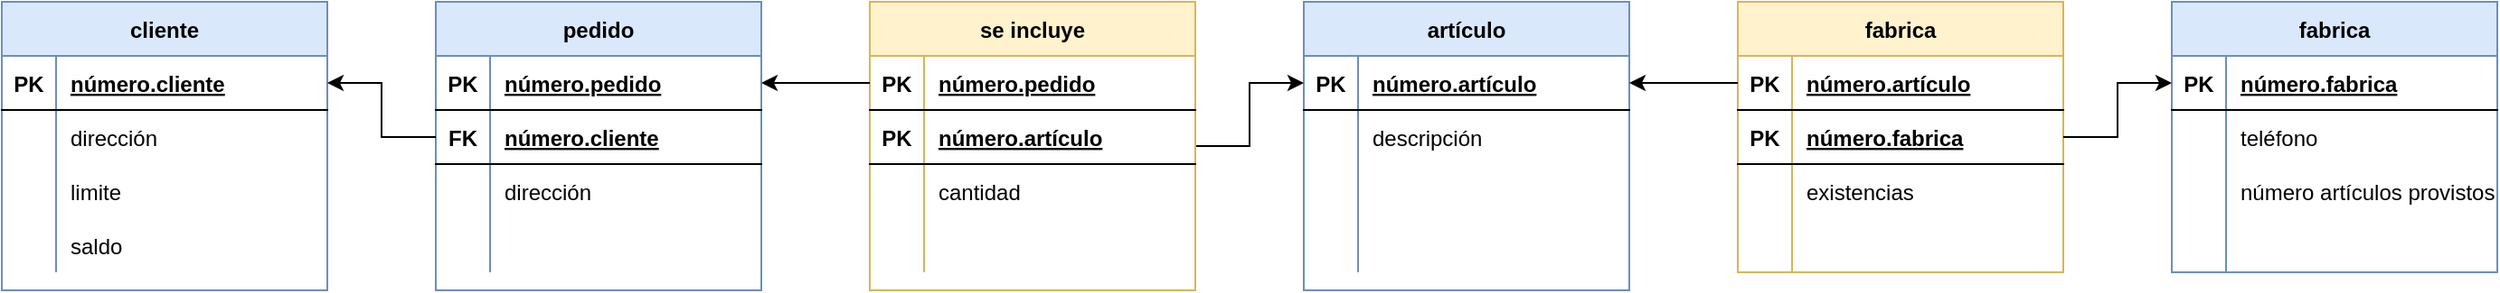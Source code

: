 <mxfile version="20.5.3" type="github" pages="2">
  <diagram id="AbEdSXo0r2uVu4vYYsTi" name="Solución 1">
    <mxGraphModel dx="1422" dy="771" grid="1" gridSize="10" guides="1" tooltips="1" connect="1" arrows="1" fold="1" page="1" pageScale="1" pageWidth="827" pageHeight="1169" math="0" shadow="0">
      <root>
        <mxCell id="0" />
        <mxCell id="1" parent="0" />
        <mxCell id="9oJBUGAbSXFGfRhSPJxO-1" value="cliente" style="shape=table;startSize=30;container=1;collapsible=1;childLayout=tableLayout;fixedRows=1;rowLines=0;fontStyle=1;align=center;resizeLast=1;fillColor=#dae8fc;strokeColor=#6c8ebf;" parent="1" vertex="1">
          <mxGeometry x="130" y="240" width="180" height="160" as="geometry" />
        </mxCell>
        <mxCell id="9oJBUGAbSXFGfRhSPJxO-2" value="" style="shape=tableRow;horizontal=0;startSize=0;swimlaneHead=0;swimlaneBody=0;fillColor=none;collapsible=0;dropTarget=0;points=[[0,0.5],[1,0.5]];portConstraint=eastwest;top=0;left=0;right=0;bottom=1;" parent="9oJBUGAbSXFGfRhSPJxO-1" vertex="1">
          <mxGeometry y="30" width="180" height="30" as="geometry" />
        </mxCell>
        <mxCell id="9oJBUGAbSXFGfRhSPJxO-3" value="PK" style="shape=partialRectangle;connectable=0;fillColor=none;top=0;left=0;bottom=0;right=0;fontStyle=1;overflow=hidden;" parent="9oJBUGAbSXFGfRhSPJxO-2" vertex="1">
          <mxGeometry width="30" height="30" as="geometry">
            <mxRectangle width="30" height="30" as="alternateBounds" />
          </mxGeometry>
        </mxCell>
        <mxCell id="9oJBUGAbSXFGfRhSPJxO-4" value="número.cliente" style="shape=partialRectangle;connectable=0;fillColor=none;top=0;left=0;bottom=0;right=0;align=left;spacingLeft=6;fontStyle=5;overflow=hidden;" parent="9oJBUGAbSXFGfRhSPJxO-2" vertex="1">
          <mxGeometry x="30" width="150" height="30" as="geometry">
            <mxRectangle width="150" height="30" as="alternateBounds" />
          </mxGeometry>
        </mxCell>
        <mxCell id="9oJBUGAbSXFGfRhSPJxO-5" value="" style="shape=tableRow;horizontal=0;startSize=0;swimlaneHead=0;swimlaneBody=0;fillColor=none;collapsible=0;dropTarget=0;points=[[0,0.5],[1,0.5]];portConstraint=eastwest;top=0;left=0;right=0;bottom=0;" parent="9oJBUGAbSXFGfRhSPJxO-1" vertex="1">
          <mxGeometry y="60" width="180" height="30" as="geometry" />
        </mxCell>
        <mxCell id="9oJBUGAbSXFGfRhSPJxO-6" value="" style="shape=partialRectangle;connectable=0;fillColor=none;top=0;left=0;bottom=0;right=0;editable=1;overflow=hidden;" parent="9oJBUGAbSXFGfRhSPJxO-5" vertex="1">
          <mxGeometry width="30" height="30" as="geometry">
            <mxRectangle width="30" height="30" as="alternateBounds" />
          </mxGeometry>
        </mxCell>
        <mxCell id="9oJBUGAbSXFGfRhSPJxO-7" value="dirección" style="shape=partialRectangle;connectable=0;fillColor=none;top=0;left=0;bottom=0;right=0;align=left;spacingLeft=6;overflow=hidden;" parent="9oJBUGAbSXFGfRhSPJxO-5" vertex="1">
          <mxGeometry x="30" width="150" height="30" as="geometry">
            <mxRectangle width="150" height="30" as="alternateBounds" />
          </mxGeometry>
        </mxCell>
        <mxCell id="9oJBUGAbSXFGfRhSPJxO-8" value="" style="shape=tableRow;horizontal=0;startSize=0;swimlaneHead=0;swimlaneBody=0;fillColor=none;collapsible=0;dropTarget=0;points=[[0,0.5],[1,0.5]];portConstraint=eastwest;top=0;left=0;right=0;bottom=0;" parent="9oJBUGAbSXFGfRhSPJxO-1" vertex="1">
          <mxGeometry y="90" width="180" height="30" as="geometry" />
        </mxCell>
        <mxCell id="9oJBUGAbSXFGfRhSPJxO-9" value="" style="shape=partialRectangle;connectable=0;fillColor=none;top=0;left=0;bottom=0;right=0;editable=1;overflow=hidden;" parent="9oJBUGAbSXFGfRhSPJxO-8" vertex="1">
          <mxGeometry width="30" height="30" as="geometry">
            <mxRectangle width="30" height="30" as="alternateBounds" />
          </mxGeometry>
        </mxCell>
        <mxCell id="9oJBUGAbSXFGfRhSPJxO-10" value="limite" style="shape=partialRectangle;connectable=0;fillColor=none;top=0;left=0;bottom=0;right=0;align=left;spacingLeft=6;overflow=hidden;" parent="9oJBUGAbSXFGfRhSPJxO-8" vertex="1">
          <mxGeometry x="30" width="150" height="30" as="geometry">
            <mxRectangle width="150" height="30" as="alternateBounds" />
          </mxGeometry>
        </mxCell>
        <mxCell id="9oJBUGAbSXFGfRhSPJxO-11" value="" style="shape=tableRow;horizontal=0;startSize=0;swimlaneHead=0;swimlaneBody=0;fillColor=none;collapsible=0;dropTarget=0;points=[[0,0.5],[1,0.5]];portConstraint=eastwest;top=0;left=0;right=0;bottom=0;" parent="9oJBUGAbSXFGfRhSPJxO-1" vertex="1">
          <mxGeometry y="120" width="180" height="30" as="geometry" />
        </mxCell>
        <mxCell id="9oJBUGAbSXFGfRhSPJxO-12" value="" style="shape=partialRectangle;connectable=0;fillColor=none;top=0;left=0;bottom=0;right=0;editable=1;overflow=hidden;" parent="9oJBUGAbSXFGfRhSPJxO-11" vertex="1">
          <mxGeometry width="30" height="30" as="geometry">
            <mxRectangle width="30" height="30" as="alternateBounds" />
          </mxGeometry>
        </mxCell>
        <mxCell id="9oJBUGAbSXFGfRhSPJxO-13" value="saldo" style="shape=partialRectangle;connectable=0;fillColor=none;top=0;left=0;bottom=0;right=0;align=left;spacingLeft=6;overflow=hidden;" parent="9oJBUGAbSXFGfRhSPJxO-11" vertex="1">
          <mxGeometry x="30" width="150" height="30" as="geometry">
            <mxRectangle width="150" height="30" as="alternateBounds" />
          </mxGeometry>
        </mxCell>
        <mxCell id="9oJBUGAbSXFGfRhSPJxO-14" value="pedido" style="shape=table;startSize=30;container=1;collapsible=1;childLayout=tableLayout;fixedRows=1;rowLines=0;fontStyle=1;align=center;resizeLast=1;fillColor=#dae8fc;strokeColor=#6c8ebf;" parent="1" vertex="1">
          <mxGeometry x="370" y="240" width="180" height="160" as="geometry" />
        </mxCell>
        <mxCell id="9oJBUGAbSXFGfRhSPJxO-15" value="" style="shape=tableRow;horizontal=0;startSize=0;swimlaneHead=0;swimlaneBody=0;fillColor=none;collapsible=0;dropTarget=0;points=[[0,0.5],[1,0.5]];portConstraint=eastwest;top=0;left=0;right=0;bottom=1;" parent="9oJBUGAbSXFGfRhSPJxO-14" vertex="1">
          <mxGeometry y="30" width="180" height="30" as="geometry" />
        </mxCell>
        <mxCell id="9oJBUGAbSXFGfRhSPJxO-16" value="PK" style="shape=partialRectangle;connectable=0;fillColor=none;top=0;left=0;bottom=0;right=0;fontStyle=1;overflow=hidden;" parent="9oJBUGAbSXFGfRhSPJxO-15" vertex="1">
          <mxGeometry width="30" height="30" as="geometry">
            <mxRectangle width="30" height="30" as="alternateBounds" />
          </mxGeometry>
        </mxCell>
        <mxCell id="9oJBUGAbSXFGfRhSPJxO-17" value="número.pedido" style="shape=partialRectangle;connectable=0;fillColor=none;top=0;left=0;bottom=0;right=0;align=left;spacingLeft=6;fontStyle=5;overflow=hidden;" parent="9oJBUGAbSXFGfRhSPJxO-15" vertex="1">
          <mxGeometry x="30" width="150" height="30" as="geometry">
            <mxRectangle width="150" height="30" as="alternateBounds" />
          </mxGeometry>
        </mxCell>
        <mxCell id="9oJBUGAbSXFGfRhSPJxO-40" value="" style="shape=tableRow;horizontal=0;startSize=0;swimlaneHead=0;swimlaneBody=0;fillColor=none;collapsible=0;dropTarget=0;points=[[0,0.5],[1,0.5]];portConstraint=eastwest;top=0;left=0;right=0;bottom=1;" parent="9oJBUGAbSXFGfRhSPJxO-14" vertex="1">
          <mxGeometry y="60" width="180" height="30" as="geometry" />
        </mxCell>
        <mxCell id="9oJBUGAbSXFGfRhSPJxO-41" value="FK" style="shape=partialRectangle;connectable=0;fillColor=none;top=0;left=0;bottom=0;right=0;fontStyle=1;overflow=hidden;" parent="9oJBUGAbSXFGfRhSPJxO-40" vertex="1">
          <mxGeometry width="30" height="30" as="geometry">
            <mxRectangle width="30" height="30" as="alternateBounds" />
          </mxGeometry>
        </mxCell>
        <mxCell id="9oJBUGAbSXFGfRhSPJxO-42" value="número.cliente" style="shape=partialRectangle;connectable=0;fillColor=none;top=0;left=0;bottom=0;right=0;align=left;spacingLeft=6;fontStyle=5;overflow=hidden;" parent="9oJBUGAbSXFGfRhSPJxO-40" vertex="1">
          <mxGeometry x="30" width="150" height="30" as="geometry">
            <mxRectangle width="150" height="30" as="alternateBounds" />
          </mxGeometry>
        </mxCell>
        <mxCell id="9oJBUGAbSXFGfRhSPJxO-18" value="" style="shape=tableRow;horizontal=0;startSize=0;swimlaneHead=0;swimlaneBody=0;fillColor=none;collapsible=0;dropTarget=0;points=[[0,0.5],[1,0.5]];portConstraint=eastwest;top=0;left=0;right=0;bottom=0;" parent="9oJBUGAbSXFGfRhSPJxO-14" vertex="1">
          <mxGeometry y="90" width="180" height="30" as="geometry" />
        </mxCell>
        <mxCell id="9oJBUGAbSXFGfRhSPJxO-19" value="" style="shape=partialRectangle;connectable=0;fillColor=none;top=0;left=0;bottom=0;right=0;editable=1;overflow=hidden;" parent="9oJBUGAbSXFGfRhSPJxO-18" vertex="1">
          <mxGeometry width="30" height="30" as="geometry">
            <mxRectangle width="30" height="30" as="alternateBounds" />
          </mxGeometry>
        </mxCell>
        <mxCell id="9oJBUGAbSXFGfRhSPJxO-20" value="dirección" style="shape=partialRectangle;connectable=0;fillColor=none;top=0;left=0;bottom=0;right=0;align=left;spacingLeft=6;overflow=hidden;" parent="9oJBUGAbSXFGfRhSPJxO-18" vertex="1">
          <mxGeometry x="30" width="150" height="30" as="geometry">
            <mxRectangle width="150" height="30" as="alternateBounds" />
          </mxGeometry>
        </mxCell>
        <mxCell id="9oJBUGAbSXFGfRhSPJxO-21" value="" style="shape=tableRow;horizontal=0;startSize=0;swimlaneHead=0;swimlaneBody=0;fillColor=none;collapsible=0;dropTarget=0;points=[[0,0.5],[1,0.5]];portConstraint=eastwest;top=0;left=0;right=0;bottom=0;" parent="9oJBUGAbSXFGfRhSPJxO-14" vertex="1">
          <mxGeometry y="120" width="180" height="30" as="geometry" />
        </mxCell>
        <mxCell id="9oJBUGAbSXFGfRhSPJxO-22" value="" style="shape=partialRectangle;connectable=0;fillColor=none;top=0;left=0;bottom=0;right=0;editable=1;overflow=hidden;" parent="9oJBUGAbSXFGfRhSPJxO-21" vertex="1">
          <mxGeometry width="30" height="30" as="geometry">
            <mxRectangle width="30" height="30" as="alternateBounds" />
          </mxGeometry>
        </mxCell>
        <mxCell id="9oJBUGAbSXFGfRhSPJxO-23" value="" style="shape=partialRectangle;connectable=0;fillColor=none;top=0;left=0;bottom=0;right=0;align=left;spacingLeft=6;overflow=hidden;" parent="9oJBUGAbSXFGfRhSPJxO-21" vertex="1">
          <mxGeometry x="30" width="150" height="30" as="geometry">
            <mxRectangle width="150" height="30" as="alternateBounds" />
          </mxGeometry>
        </mxCell>
        <mxCell id="9oJBUGAbSXFGfRhSPJxO-27" value="artículo" style="shape=table;startSize=30;container=1;collapsible=1;childLayout=tableLayout;fixedRows=1;rowLines=0;fontStyle=1;align=center;resizeLast=1;fillColor=#dae8fc;strokeColor=#6c8ebf;" parent="1" vertex="1">
          <mxGeometry x="850" y="240" width="180" height="160" as="geometry" />
        </mxCell>
        <mxCell id="9oJBUGAbSXFGfRhSPJxO-28" value="" style="shape=tableRow;horizontal=0;startSize=0;swimlaneHead=0;swimlaneBody=0;fillColor=none;collapsible=0;dropTarget=0;points=[[0,0.5],[1,0.5]];portConstraint=eastwest;top=0;left=0;right=0;bottom=1;" parent="9oJBUGAbSXFGfRhSPJxO-27" vertex="1">
          <mxGeometry y="30" width="180" height="30" as="geometry" />
        </mxCell>
        <mxCell id="9oJBUGAbSXFGfRhSPJxO-29" value="PK" style="shape=partialRectangle;connectable=0;fillColor=none;top=0;left=0;bottom=0;right=0;fontStyle=1;overflow=hidden;" parent="9oJBUGAbSXFGfRhSPJxO-28" vertex="1">
          <mxGeometry width="30" height="30" as="geometry">
            <mxRectangle width="30" height="30" as="alternateBounds" />
          </mxGeometry>
        </mxCell>
        <mxCell id="9oJBUGAbSXFGfRhSPJxO-30" value="número.artículo" style="shape=partialRectangle;connectable=0;fillColor=none;top=0;left=0;bottom=0;right=0;align=left;spacingLeft=6;fontStyle=5;overflow=hidden;" parent="9oJBUGAbSXFGfRhSPJxO-28" vertex="1">
          <mxGeometry x="30" width="150" height="30" as="geometry">
            <mxRectangle width="150" height="30" as="alternateBounds" />
          </mxGeometry>
        </mxCell>
        <mxCell id="9oJBUGAbSXFGfRhSPJxO-31" value="" style="shape=tableRow;horizontal=0;startSize=0;swimlaneHead=0;swimlaneBody=0;fillColor=none;collapsible=0;dropTarget=0;points=[[0,0.5],[1,0.5]];portConstraint=eastwest;top=0;left=0;right=0;bottom=0;" parent="9oJBUGAbSXFGfRhSPJxO-27" vertex="1">
          <mxGeometry y="60" width="180" height="30" as="geometry" />
        </mxCell>
        <mxCell id="9oJBUGAbSXFGfRhSPJxO-32" value="" style="shape=partialRectangle;connectable=0;fillColor=none;top=0;left=0;bottom=0;right=0;editable=1;overflow=hidden;" parent="9oJBUGAbSXFGfRhSPJxO-31" vertex="1">
          <mxGeometry width="30" height="30" as="geometry">
            <mxRectangle width="30" height="30" as="alternateBounds" />
          </mxGeometry>
        </mxCell>
        <mxCell id="9oJBUGAbSXFGfRhSPJxO-33" value="descripción" style="shape=partialRectangle;connectable=0;fillColor=none;top=0;left=0;bottom=0;right=0;align=left;spacingLeft=6;overflow=hidden;" parent="9oJBUGAbSXFGfRhSPJxO-31" vertex="1">
          <mxGeometry x="30" width="150" height="30" as="geometry">
            <mxRectangle width="150" height="30" as="alternateBounds" />
          </mxGeometry>
        </mxCell>
        <mxCell id="9oJBUGAbSXFGfRhSPJxO-34" value="" style="shape=tableRow;horizontal=0;startSize=0;swimlaneHead=0;swimlaneBody=0;fillColor=none;collapsible=0;dropTarget=0;points=[[0,0.5],[1,0.5]];portConstraint=eastwest;top=0;left=0;right=0;bottom=0;" parent="9oJBUGAbSXFGfRhSPJxO-27" vertex="1">
          <mxGeometry y="90" width="180" height="30" as="geometry" />
        </mxCell>
        <mxCell id="9oJBUGAbSXFGfRhSPJxO-35" value="" style="shape=partialRectangle;connectable=0;fillColor=none;top=0;left=0;bottom=0;right=0;editable=1;overflow=hidden;" parent="9oJBUGAbSXFGfRhSPJxO-34" vertex="1">
          <mxGeometry width="30" height="30" as="geometry">
            <mxRectangle width="30" height="30" as="alternateBounds" />
          </mxGeometry>
        </mxCell>
        <mxCell id="9oJBUGAbSXFGfRhSPJxO-36" value="" style="shape=partialRectangle;connectable=0;fillColor=none;top=0;left=0;bottom=0;right=0;align=left;spacingLeft=6;overflow=hidden;" parent="9oJBUGAbSXFGfRhSPJxO-34" vertex="1">
          <mxGeometry x="30" width="150" height="30" as="geometry">
            <mxRectangle width="150" height="30" as="alternateBounds" />
          </mxGeometry>
        </mxCell>
        <mxCell id="9oJBUGAbSXFGfRhSPJxO-37" value="" style="shape=tableRow;horizontal=0;startSize=0;swimlaneHead=0;swimlaneBody=0;fillColor=none;collapsible=0;dropTarget=0;points=[[0,0.5],[1,0.5]];portConstraint=eastwest;top=0;left=0;right=0;bottom=0;" parent="9oJBUGAbSXFGfRhSPJxO-27" vertex="1">
          <mxGeometry y="120" width="180" height="30" as="geometry" />
        </mxCell>
        <mxCell id="9oJBUGAbSXFGfRhSPJxO-38" value="" style="shape=partialRectangle;connectable=0;fillColor=none;top=0;left=0;bottom=0;right=0;editable=1;overflow=hidden;" parent="9oJBUGAbSXFGfRhSPJxO-37" vertex="1">
          <mxGeometry width="30" height="30" as="geometry">
            <mxRectangle width="30" height="30" as="alternateBounds" />
          </mxGeometry>
        </mxCell>
        <mxCell id="9oJBUGAbSXFGfRhSPJxO-39" value="" style="shape=partialRectangle;connectable=0;fillColor=none;top=0;left=0;bottom=0;right=0;align=left;spacingLeft=6;overflow=hidden;" parent="9oJBUGAbSXFGfRhSPJxO-37" vertex="1">
          <mxGeometry x="30" width="150" height="30" as="geometry">
            <mxRectangle width="150" height="30" as="alternateBounds" />
          </mxGeometry>
        </mxCell>
        <mxCell id="9oJBUGAbSXFGfRhSPJxO-43" style="edgeStyle=orthogonalEdgeStyle;rounded=0;orthogonalLoop=1;jettySize=auto;html=1;exitX=0;exitY=0.5;exitDx=0;exitDy=0;entryX=1;entryY=0.5;entryDx=0;entryDy=0;" parent="1" source="9oJBUGAbSXFGfRhSPJxO-40" target="9oJBUGAbSXFGfRhSPJxO-2" edge="1">
          <mxGeometry relative="1" as="geometry" />
        </mxCell>
        <mxCell id="9oJBUGAbSXFGfRhSPJxO-61" style="edgeStyle=orthogonalEdgeStyle;rounded=0;orthogonalLoop=1;jettySize=auto;html=1;exitX=1;exitY=0.5;exitDx=0;exitDy=0;entryX=0;entryY=0.5;entryDx=0;entryDy=0;" parent="1" source="9oJBUGAbSXFGfRhSPJxO-44" target="9oJBUGAbSXFGfRhSPJxO-28" edge="1">
          <mxGeometry relative="1" as="geometry" />
        </mxCell>
        <mxCell id="9oJBUGAbSXFGfRhSPJxO-44" value="se incluye" style="shape=table;startSize=30;container=1;collapsible=1;childLayout=tableLayout;fixedRows=1;rowLines=0;fontStyle=1;align=center;resizeLast=1;fillColor=#fff2cc;strokeColor=#d6b656;" parent="1" vertex="1">
          <mxGeometry x="610" y="240" width="180" height="160" as="geometry" />
        </mxCell>
        <mxCell id="9oJBUGAbSXFGfRhSPJxO-45" value="" style="shape=tableRow;horizontal=0;startSize=0;swimlaneHead=0;swimlaneBody=0;fillColor=none;collapsible=0;dropTarget=0;points=[[0,0.5],[1,0.5]];portConstraint=eastwest;top=0;left=0;right=0;bottom=1;" parent="9oJBUGAbSXFGfRhSPJxO-44" vertex="1">
          <mxGeometry y="30" width="180" height="30" as="geometry" />
        </mxCell>
        <mxCell id="9oJBUGAbSXFGfRhSPJxO-46" value="PK" style="shape=partialRectangle;connectable=0;fillColor=none;top=0;left=0;bottom=0;right=0;fontStyle=1;overflow=hidden;" parent="9oJBUGAbSXFGfRhSPJxO-45" vertex="1">
          <mxGeometry width="30" height="30" as="geometry">
            <mxRectangle width="30" height="30" as="alternateBounds" />
          </mxGeometry>
        </mxCell>
        <mxCell id="9oJBUGAbSXFGfRhSPJxO-47" value="número.pedido" style="shape=partialRectangle;connectable=0;fillColor=none;top=0;left=0;bottom=0;right=0;align=left;spacingLeft=6;fontStyle=5;overflow=hidden;" parent="9oJBUGAbSXFGfRhSPJxO-45" vertex="1">
          <mxGeometry x="30" width="150" height="30" as="geometry">
            <mxRectangle width="150" height="30" as="alternateBounds" />
          </mxGeometry>
        </mxCell>
        <mxCell id="9oJBUGAbSXFGfRhSPJxO-57" value="" style="shape=tableRow;horizontal=0;startSize=0;swimlaneHead=0;swimlaneBody=0;fillColor=none;collapsible=0;dropTarget=0;points=[[0,0.5],[1,0.5]];portConstraint=eastwest;top=0;left=0;right=0;bottom=1;" parent="9oJBUGAbSXFGfRhSPJxO-44" vertex="1">
          <mxGeometry y="60" width="180" height="30" as="geometry" />
        </mxCell>
        <mxCell id="9oJBUGAbSXFGfRhSPJxO-58" value="PK" style="shape=partialRectangle;connectable=0;fillColor=none;top=0;left=0;bottom=0;right=0;fontStyle=1;overflow=hidden;" parent="9oJBUGAbSXFGfRhSPJxO-57" vertex="1">
          <mxGeometry width="30" height="30" as="geometry">
            <mxRectangle width="30" height="30" as="alternateBounds" />
          </mxGeometry>
        </mxCell>
        <mxCell id="9oJBUGAbSXFGfRhSPJxO-59" value="número.artículo" style="shape=partialRectangle;connectable=0;fillColor=none;top=0;left=0;bottom=0;right=0;align=left;spacingLeft=6;fontStyle=5;overflow=hidden;" parent="9oJBUGAbSXFGfRhSPJxO-57" vertex="1">
          <mxGeometry x="30" width="150" height="30" as="geometry">
            <mxRectangle width="150" height="30" as="alternateBounds" />
          </mxGeometry>
        </mxCell>
        <mxCell id="9oJBUGAbSXFGfRhSPJxO-48" value="" style="shape=tableRow;horizontal=0;startSize=0;swimlaneHead=0;swimlaneBody=0;fillColor=none;collapsible=0;dropTarget=0;points=[[0,0.5],[1,0.5]];portConstraint=eastwest;top=0;left=0;right=0;bottom=0;" parent="9oJBUGAbSXFGfRhSPJxO-44" vertex="1">
          <mxGeometry y="90" width="180" height="30" as="geometry" />
        </mxCell>
        <mxCell id="9oJBUGAbSXFGfRhSPJxO-49" value="" style="shape=partialRectangle;connectable=0;fillColor=none;top=0;left=0;bottom=0;right=0;editable=1;overflow=hidden;" parent="9oJBUGAbSXFGfRhSPJxO-48" vertex="1">
          <mxGeometry width="30" height="30" as="geometry">
            <mxRectangle width="30" height="30" as="alternateBounds" />
          </mxGeometry>
        </mxCell>
        <mxCell id="9oJBUGAbSXFGfRhSPJxO-50" value="cantidad" style="shape=partialRectangle;connectable=0;fillColor=none;top=0;left=0;bottom=0;right=0;align=left;spacingLeft=6;overflow=hidden;" parent="9oJBUGAbSXFGfRhSPJxO-48" vertex="1">
          <mxGeometry x="30" width="150" height="30" as="geometry">
            <mxRectangle width="150" height="30" as="alternateBounds" />
          </mxGeometry>
        </mxCell>
        <mxCell id="9oJBUGAbSXFGfRhSPJxO-51" value="" style="shape=tableRow;horizontal=0;startSize=0;swimlaneHead=0;swimlaneBody=0;fillColor=none;collapsible=0;dropTarget=0;points=[[0,0.5],[1,0.5]];portConstraint=eastwest;top=0;left=0;right=0;bottom=0;" parent="9oJBUGAbSXFGfRhSPJxO-44" vertex="1">
          <mxGeometry y="120" width="180" height="30" as="geometry" />
        </mxCell>
        <mxCell id="9oJBUGAbSXFGfRhSPJxO-52" value="" style="shape=partialRectangle;connectable=0;fillColor=none;top=0;left=0;bottom=0;right=0;editable=1;overflow=hidden;" parent="9oJBUGAbSXFGfRhSPJxO-51" vertex="1">
          <mxGeometry width="30" height="30" as="geometry">
            <mxRectangle width="30" height="30" as="alternateBounds" />
          </mxGeometry>
        </mxCell>
        <mxCell id="9oJBUGAbSXFGfRhSPJxO-53" value="" style="shape=partialRectangle;connectable=0;fillColor=none;top=0;left=0;bottom=0;right=0;align=left;spacingLeft=6;overflow=hidden;" parent="9oJBUGAbSXFGfRhSPJxO-51" vertex="1">
          <mxGeometry x="30" width="150" height="30" as="geometry">
            <mxRectangle width="150" height="30" as="alternateBounds" />
          </mxGeometry>
        </mxCell>
        <mxCell id="9oJBUGAbSXFGfRhSPJxO-60" style="edgeStyle=orthogonalEdgeStyle;rounded=0;orthogonalLoop=1;jettySize=auto;html=1;exitX=0;exitY=0.5;exitDx=0;exitDy=0;entryX=1;entryY=0.5;entryDx=0;entryDy=0;" parent="1" source="9oJBUGAbSXFGfRhSPJxO-45" target="9oJBUGAbSXFGfRhSPJxO-15" edge="1">
          <mxGeometry relative="1" as="geometry" />
        </mxCell>
        <mxCell id="PXWn5uP-vMpipQmiMstz-1" value="fabrica" style="shape=table;startSize=30;container=1;collapsible=1;childLayout=tableLayout;fixedRows=1;rowLines=0;fontStyle=1;align=center;resizeLast=1;fillColor=#fff2cc;strokeColor=#d6b656;" vertex="1" parent="1">
          <mxGeometry x="1090" y="240" width="180" height="150" as="geometry" />
        </mxCell>
        <mxCell id="PXWn5uP-vMpipQmiMstz-2" value="" style="shape=tableRow;horizontal=0;startSize=0;swimlaneHead=0;swimlaneBody=0;fillColor=none;collapsible=0;dropTarget=0;points=[[0,0.5],[1,0.5]];portConstraint=eastwest;top=0;left=0;right=0;bottom=1;" vertex="1" parent="PXWn5uP-vMpipQmiMstz-1">
          <mxGeometry y="30" width="180" height="30" as="geometry" />
        </mxCell>
        <mxCell id="PXWn5uP-vMpipQmiMstz-3" value="PK" style="shape=partialRectangle;connectable=0;fillColor=none;top=0;left=0;bottom=0;right=0;fontStyle=1;overflow=hidden;" vertex="1" parent="PXWn5uP-vMpipQmiMstz-2">
          <mxGeometry width="30" height="30" as="geometry">
            <mxRectangle width="30" height="30" as="alternateBounds" />
          </mxGeometry>
        </mxCell>
        <mxCell id="PXWn5uP-vMpipQmiMstz-4" value="número.artículo" style="shape=partialRectangle;connectable=0;fillColor=none;top=0;left=0;bottom=0;right=0;align=left;spacingLeft=6;fontStyle=5;overflow=hidden;" vertex="1" parent="PXWn5uP-vMpipQmiMstz-2">
          <mxGeometry x="30" width="150" height="30" as="geometry">
            <mxRectangle width="150" height="30" as="alternateBounds" />
          </mxGeometry>
        </mxCell>
        <mxCell id="PXWn5uP-vMpipQmiMstz-33" value="" style="shape=tableRow;horizontal=0;startSize=0;swimlaneHead=0;swimlaneBody=0;fillColor=none;collapsible=0;dropTarget=0;points=[[0,0.5],[1,0.5]];portConstraint=eastwest;top=0;left=0;right=0;bottom=1;" vertex="1" parent="PXWn5uP-vMpipQmiMstz-1">
          <mxGeometry y="60" width="180" height="30" as="geometry" />
        </mxCell>
        <mxCell id="PXWn5uP-vMpipQmiMstz-34" value="PK" style="shape=partialRectangle;connectable=0;fillColor=none;top=0;left=0;bottom=0;right=0;fontStyle=1;overflow=hidden;" vertex="1" parent="PXWn5uP-vMpipQmiMstz-33">
          <mxGeometry width="30" height="30" as="geometry">
            <mxRectangle width="30" height="30" as="alternateBounds" />
          </mxGeometry>
        </mxCell>
        <mxCell id="PXWn5uP-vMpipQmiMstz-35" value="número.fabrica" style="shape=partialRectangle;connectable=0;fillColor=none;top=0;left=0;bottom=0;right=0;align=left;spacingLeft=6;fontStyle=5;overflow=hidden;" vertex="1" parent="PXWn5uP-vMpipQmiMstz-33">
          <mxGeometry x="30" width="150" height="30" as="geometry">
            <mxRectangle width="150" height="30" as="alternateBounds" />
          </mxGeometry>
        </mxCell>
        <mxCell id="PXWn5uP-vMpipQmiMstz-5" value="" style="shape=tableRow;horizontal=0;startSize=0;swimlaneHead=0;swimlaneBody=0;fillColor=none;collapsible=0;dropTarget=0;points=[[0,0.5],[1,0.5]];portConstraint=eastwest;top=0;left=0;right=0;bottom=0;" vertex="1" parent="PXWn5uP-vMpipQmiMstz-1">
          <mxGeometry y="90" width="180" height="30" as="geometry" />
        </mxCell>
        <mxCell id="PXWn5uP-vMpipQmiMstz-6" value="" style="shape=partialRectangle;connectable=0;fillColor=none;top=0;left=0;bottom=0;right=0;editable=1;overflow=hidden;" vertex="1" parent="PXWn5uP-vMpipQmiMstz-5">
          <mxGeometry width="30" height="30" as="geometry">
            <mxRectangle width="30" height="30" as="alternateBounds" />
          </mxGeometry>
        </mxCell>
        <mxCell id="PXWn5uP-vMpipQmiMstz-7" value="existencias" style="shape=partialRectangle;connectable=0;fillColor=none;top=0;left=0;bottom=0;right=0;align=left;spacingLeft=6;overflow=hidden;" vertex="1" parent="PXWn5uP-vMpipQmiMstz-5">
          <mxGeometry x="30" width="150" height="30" as="geometry">
            <mxRectangle width="150" height="30" as="alternateBounds" />
          </mxGeometry>
        </mxCell>
        <mxCell id="PXWn5uP-vMpipQmiMstz-11" value="" style="shape=tableRow;horizontal=0;startSize=0;swimlaneHead=0;swimlaneBody=0;fillColor=none;collapsible=0;dropTarget=0;points=[[0,0.5],[1,0.5]];portConstraint=eastwest;top=0;left=0;right=0;bottom=0;" vertex="1" parent="PXWn5uP-vMpipQmiMstz-1">
          <mxGeometry y="120" width="180" height="30" as="geometry" />
        </mxCell>
        <mxCell id="PXWn5uP-vMpipQmiMstz-12" value="" style="shape=partialRectangle;connectable=0;fillColor=none;top=0;left=0;bottom=0;right=0;editable=1;overflow=hidden;" vertex="1" parent="PXWn5uP-vMpipQmiMstz-11">
          <mxGeometry width="30" height="30" as="geometry">
            <mxRectangle width="30" height="30" as="alternateBounds" />
          </mxGeometry>
        </mxCell>
        <mxCell id="PXWn5uP-vMpipQmiMstz-13" value="" style="shape=partialRectangle;connectable=0;fillColor=none;top=0;left=0;bottom=0;right=0;align=left;spacingLeft=6;overflow=hidden;" vertex="1" parent="PXWn5uP-vMpipQmiMstz-11">
          <mxGeometry x="30" width="150" height="30" as="geometry">
            <mxRectangle width="150" height="30" as="alternateBounds" />
          </mxGeometry>
        </mxCell>
        <mxCell id="PXWn5uP-vMpipQmiMstz-14" value="fabrica" style="shape=table;startSize=30;container=1;collapsible=1;childLayout=tableLayout;fixedRows=1;rowLines=0;fontStyle=1;align=center;resizeLast=1;fillColor=#dae8fc;strokeColor=#6c8ebf;" vertex="1" parent="1">
          <mxGeometry x="1330" y="240" width="180" height="150" as="geometry" />
        </mxCell>
        <mxCell id="PXWn5uP-vMpipQmiMstz-15" value="" style="shape=tableRow;horizontal=0;startSize=0;swimlaneHead=0;swimlaneBody=0;fillColor=none;collapsible=0;dropTarget=0;points=[[0,0.5],[1,0.5]];portConstraint=eastwest;top=0;left=0;right=0;bottom=1;" vertex="1" parent="PXWn5uP-vMpipQmiMstz-14">
          <mxGeometry y="30" width="180" height="30" as="geometry" />
        </mxCell>
        <mxCell id="PXWn5uP-vMpipQmiMstz-16" value="PK" style="shape=partialRectangle;connectable=0;fillColor=none;top=0;left=0;bottom=0;right=0;fontStyle=1;overflow=hidden;" vertex="1" parent="PXWn5uP-vMpipQmiMstz-15">
          <mxGeometry width="30" height="30" as="geometry">
            <mxRectangle width="30" height="30" as="alternateBounds" />
          </mxGeometry>
        </mxCell>
        <mxCell id="PXWn5uP-vMpipQmiMstz-17" value="número.fabrica" style="shape=partialRectangle;connectable=0;fillColor=none;top=0;left=0;bottom=0;right=0;align=left;spacingLeft=6;fontStyle=5;overflow=hidden;" vertex="1" parent="PXWn5uP-vMpipQmiMstz-15">
          <mxGeometry x="30" width="150" height="30" as="geometry">
            <mxRectangle width="150" height="30" as="alternateBounds" />
          </mxGeometry>
        </mxCell>
        <mxCell id="PXWn5uP-vMpipQmiMstz-18" value="" style="shape=tableRow;horizontal=0;startSize=0;swimlaneHead=0;swimlaneBody=0;fillColor=none;collapsible=0;dropTarget=0;points=[[0,0.5],[1,0.5]];portConstraint=eastwest;top=0;left=0;right=0;bottom=0;" vertex="1" parent="PXWn5uP-vMpipQmiMstz-14">
          <mxGeometry y="60" width="180" height="30" as="geometry" />
        </mxCell>
        <mxCell id="PXWn5uP-vMpipQmiMstz-19" value="" style="shape=partialRectangle;connectable=0;fillColor=none;top=0;left=0;bottom=0;right=0;editable=1;overflow=hidden;" vertex="1" parent="PXWn5uP-vMpipQmiMstz-18">
          <mxGeometry width="30" height="30" as="geometry">
            <mxRectangle width="30" height="30" as="alternateBounds" />
          </mxGeometry>
        </mxCell>
        <mxCell id="PXWn5uP-vMpipQmiMstz-20" value="teléfono" style="shape=partialRectangle;connectable=0;fillColor=none;top=0;left=0;bottom=0;right=0;align=left;spacingLeft=6;overflow=hidden;" vertex="1" parent="PXWn5uP-vMpipQmiMstz-18">
          <mxGeometry x="30" width="150" height="30" as="geometry">
            <mxRectangle width="150" height="30" as="alternateBounds" />
          </mxGeometry>
        </mxCell>
        <mxCell id="PXWn5uP-vMpipQmiMstz-21" value="" style="shape=tableRow;horizontal=0;startSize=0;swimlaneHead=0;swimlaneBody=0;fillColor=none;collapsible=0;dropTarget=0;points=[[0,0.5],[1,0.5]];portConstraint=eastwest;top=0;left=0;right=0;bottom=0;" vertex="1" parent="PXWn5uP-vMpipQmiMstz-14">
          <mxGeometry y="90" width="180" height="30" as="geometry" />
        </mxCell>
        <mxCell id="PXWn5uP-vMpipQmiMstz-22" value="" style="shape=partialRectangle;connectable=0;fillColor=none;top=0;left=0;bottom=0;right=0;editable=1;overflow=hidden;" vertex="1" parent="PXWn5uP-vMpipQmiMstz-21">
          <mxGeometry width="30" height="30" as="geometry">
            <mxRectangle width="30" height="30" as="alternateBounds" />
          </mxGeometry>
        </mxCell>
        <mxCell id="PXWn5uP-vMpipQmiMstz-23" value="número artículos provistos" style="shape=partialRectangle;connectable=0;fillColor=none;top=0;left=0;bottom=0;right=0;align=left;spacingLeft=6;overflow=hidden;" vertex="1" parent="PXWn5uP-vMpipQmiMstz-21">
          <mxGeometry x="30" width="150" height="30" as="geometry">
            <mxRectangle width="150" height="30" as="alternateBounds" />
          </mxGeometry>
        </mxCell>
        <mxCell id="PXWn5uP-vMpipQmiMstz-24" value="" style="shape=tableRow;horizontal=0;startSize=0;swimlaneHead=0;swimlaneBody=0;fillColor=none;collapsible=0;dropTarget=0;points=[[0,0.5],[1,0.5]];portConstraint=eastwest;top=0;left=0;right=0;bottom=0;" vertex="1" parent="PXWn5uP-vMpipQmiMstz-14">
          <mxGeometry y="120" width="180" height="30" as="geometry" />
        </mxCell>
        <mxCell id="PXWn5uP-vMpipQmiMstz-25" value="" style="shape=partialRectangle;connectable=0;fillColor=none;top=0;left=0;bottom=0;right=0;editable=1;overflow=hidden;" vertex="1" parent="PXWn5uP-vMpipQmiMstz-24">
          <mxGeometry width="30" height="30" as="geometry">
            <mxRectangle width="30" height="30" as="alternateBounds" />
          </mxGeometry>
        </mxCell>
        <mxCell id="PXWn5uP-vMpipQmiMstz-26" value="" style="shape=partialRectangle;connectable=0;fillColor=none;top=0;left=0;bottom=0;right=0;align=left;spacingLeft=6;overflow=hidden;" vertex="1" parent="PXWn5uP-vMpipQmiMstz-24">
          <mxGeometry x="30" width="150" height="30" as="geometry">
            <mxRectangle width="150" height="30" as="alternateBounds" />
          </mxGeometry>
        </mxCell>
        <mxCell id="PXWn5uP-vMpipQmiMstz-38" style="edgeStyle=orthogonalEdgeStyle;rounded=0;orthogonalLoop=1;jettySize=auto;html=1;exitX=1;exitY=0.5;exitDx=0;exitDy=0;entryX=0;entryY=0.5;entryDx=0;entryDy=0;" edge="1" parent="1" source="PXWn5uP-vMpipQmiMstz-33" target="PXWn5uP-vMpipQmiMstz-15">
          <mxGeometry relative="1" as="geometry" />
        </mxCell>
        <mxCell id="PXWn5uP-vMpipQmiMstz-39" style="edgeStyle=orthogonalEdgeStyle;rounded=0;orthogonalLoop=1;jettySize=auto;html=1;exitX=0;exitY=0.5;exitDx=0;exitDy=0;entryX=1;entryY=0.5;entryDx=0;entryDy=0;" edge="1" parent="1" source="PXWn5uP-vMpipQmiMstz-2" target="9oJBUGAbSXFGfRhSPJxO-28">
          <mxGeometry relative="1" as="geometry" />
        </mxCell>
      </root>
    </mxGraphModel>
  </diagram>
  <diagram name="Copia de Solución 1" id="q-7tfFRfQ1pUwy_AXSZM">
    <mxGraphModel dx="1422" dy="771" grid="1" gridSize="10" guides="1" tooltips="1" connect="1" arrows="1" fold="1" page="1" pageScale="1" pageWidth="827" pageHeight="1169" math="0" shadow="0">
      <root>
        <mxCell id="TzFJlK4fj9JXG1UzN96g-0" />
        <mxCell id="TzFJlK4fj9JXG1UzN96g-1" parent="TzFJlK4fj9JXG1UzN96g-0" />
        <mxCell id="TzFJlK4fj9JXG1UzN96g-2" value="cliente" style="shape=table;startSize=30;container=1;collapsible=1;childLayout=tableLayout;fixedRows=1;rowLines=0;fontStyle=1;align=center;resizeLast=1;fillColor=#dae8fc;strokeColor=#6c8ebf;" vertex="1" parent="TzFJlK4fj9JXG1UzN96g-1">
          <mxGeometry x="130" y="240" width="180" height="160" as="geometry" />
        </mxCell>
        <mxCell id="TzFJlK4fj9JXG1UzN96g-3" value="" style="shape=tableRow;horizontal=0;startSize=0;swimlaneHead=0;swimlaneBody=0;fillColor=none;collapsible=0;dropTarget=0;points=[[0,0.5],[1,0.5]];portConstraint=eastwest;top=0;left=0;right=0;bottom=1;" vertex="1" parent="TzFJlK4fj9JXG1UzN96g-2">
          <mxGeometry y="30" width="180" height="30" as="geometry" />
        </mxCell>
        <mxCell id="TzFJlK4fj9JXG1UzN96g-4" value="PK" style="shape=partialRectangle;connectable=0;fillColor=none;top=0;left=0;bottom=0;right=0;fontStyle=1;overflow=hidden;" vertex="1" parent="TzFJlK4fj9JXG1UzN96g-3">
          <mxGeometry width="30" height="30" as="geometry">
            <mxRectangle width="30" height="30" as="alternateBounds" />
          </mxGeometry>
        </mxCell>
        <mxCell id="TzFJlK4fj9JXG1UzN96g-5" value="número.cliente" style="shape=partialRectangle;connectable=0;fillColor=none;top=0;left=0;bottom=0;right=0;align=left;spacingLeft=6;fontStyle=5;overflow=hidden;" vertex="1" parent="TzFJlK4fj9JXG1UzN96g-3">
          <mxGeometry x="30" width="150" height="30" as="geometry">
            <mxRectangle width="150" height="30" as="alternateBounds" />
          </mxGeometry>
        </mxCell>
        <mxCell id="TzFJlK4fj9JXG1UzN96g-6" value="" style="shape=tableRow;horizontal=0;startSize=0;swimlaneHead=0;swimlaneBody=0;fillColor=none;collapsible=0;dropTarget=0;points=[[0,0.5],[1,0.5]];portConstraint=eastwest;top=0;left=0;right=0;bottom=0;" vertex="1" parent="TzFJlK4fj9JXG1UzN96g-2">
          <mxGeometry y="60" width="180" height="30" as="geometry" />
        </mxCell>
        <mxCell id="TzFJlK4fj9JXG1UzN96g-7" value="" style="shape=partialRectangle;connectable=0;fillColor=none;top=0;left=0;bottom=0;right=0;editable=1;overflow=hidden;" vertex="1" parent="TzFJlK4fj9JXG1UzN96g-6">
          <mxGeometry width="30" height="30" as="geometry">
            <mxRectangle width="30" height="30" as="alternateBounds" />
          </mxGeometry>
        </mxCell>
        <mxCell id="TzFJlK4fj9JXG1UzN96g-8" value="dirección" style="shape=partialRectangle;connectable=0;fillColor=none;top=0;left=0;bottom=0;right=0;align=left;spacingLeft=6;overflow=hidden;" vertex="1" parent="TzFJlK4fj9JXG1UzN96g-6">
          <mxGeometry x="30" width="150" height="30" as="geometry">
            <mxRectangle width="150" height="30" as="alternateBounds" />
          </mxGeometry>
        </mxCell>
        <mxCell id="TzFJlK4fj9JXG1UzN96g-9" value="" style="shape=tableRow;horizontal=0;startSize=0;swimlaneHead=0;swimlaneBody=0;fillColor=none;collapsible=0;dropTarget=0;points=[[0,0.5],[1,0.5]];portConstraint=eastwest;top=0;left=0;right=0;bottom=0;" vertex="1" parent="TzFJlK4fj9JXG1UzN96g-2">
          <mxGeometry y="90" width="180" height="30" as="geometry" />
        </mxCell>
        <mxCell id="TzFJlK4fj9JXG1UzN96g-10" value="" style="shape=partialRectangle;connectable=0;fillColor=none;top=0;left=0;bottom=0;right=0;editable=1;overflow=hidden;" vertex="1" parent="TzFJlK4fj9JXG1UzN96g-9">
          <mxGeometry width="30" height="30" as="geometry">
            <mxRectangle width="30" height="30" as="alternateBounds" />
          </mxGeometry>
        </mxCell>
        <mxCell id="TzFJlK4fj9JXG1UzN96g-11" value="limite" style="shape=partialRectangle;connectable=0;fillColor=none;top=0;left=0;bottom=0;right=0;align=left;spacingLeft=6;overflow=hidden;" vertex="1" parent="TzFJlK4fj9JXG1UzN96g-9">
          <mxGeometry x="30" width="150" height="30" as="geometry">
            <mxRectangle width="150" height="30" as="alternateBounds" />
          </mxGeometry>
        </mxCell>
        <mxCell id="TzFJlK4fj9JXG1UzN96g-12" value="" style="shape=tableRow;horizontal=0;startSize=0;swimlaneHead=0;swimlaneBody=0;fillColor=none;collapsible=0;dropTarget=0;points=[[0,0.5],[1,0.5]];portConstraint=eastwest;top=0;left=0;right=0;bottom=0;" vertex="1" parent="TzFJlK4fj9JXG1UzN96g-2">
          <mxGeometry y="120" width="180" height="30" as="geometry" />
        </mxCell>
        <mxCell id="TzFJlK4fj9JXG1UzN96g-13" value="" style="shape=partialRectangle;connectable=0;fillColor=none;top=0;left=0;bottom=0;right=0;editable=1;overflow=hidden;" vertex="1" parent="TzFJlK4fj9JXG1UzN96g-12">
          <mxGeometry width="30" height="30" as="geometry">
            <mxRectangle width="30" height="30" as="alternateBounds" />
          </mxGeometry>
        </mxCell>
        <mxCell id="TzFJlK4fj9JXG1UzN96g-14" value="saldo" style="shape=partialRectangle;connectable=0;fillColor=none;top=0;left=0;bottom=0;right=0;align=left;spacingLeft=6;overflow=hidden;" vertex="1" parent="TzFJlK4fj9JXG1UzN96g-12">
          <mxGeometry x="30" width="150" height="30" as="geometry">
            <mxRectangle width="150" height="30" as="alternateBounds" />
          </mxGeometry>
        </mxCell>
        <mxCell id="TzFJlK4fj9JXG1UzN96g-15" value="pedido" style="shape=table;startSize=30;container=1;collapsible=1;childLayout=tableLayout;fixedRows=1;rowLines=0;fontStyle=1;align=center;resizeLast=1;fillColor=#dae8fc;strokeColor=#6c8ebf;" vertex="1" parent="TzFJlK4fj9JXG1UzN96g-1">
          <mxGeometry x="370" y="240" width="180" height="160" as="geometry" />
        </mxCell>
        <mxCell id="TzFJlK4fj9JXG1UzN96g-16" value="" style="shape=tableRow;horizontal=0;startSize=0;swimlaneHead=0;swimlaneBody=0;fillColor=none;collapsible=0;dropTarget=0;points=[[0,0.5],[1,0.5]];portConstraint=eastwest;top=0;left=0;right=0;bottom=1;" vertex="1" parent="TzFJlK4fj9JXG1UzN96g-15">
          <mxGeometry y="30" width="180" height="30" as="geometry" />
        </mxCell>
        <mxCell id="TzFJlK4fj9JXG1UzN96g-17" value="PK" style="shape=partialRectangle;connectable=0;fillColor=none;top=0;left=0;bottom=0;right=0;fontStyle=1;overflow=hidden;" vertex="1" parent="TzFJlK4fj9JXG1UzN96g-16">
          <mxGeometry width="30" height="30" as="geometry">
            <mxRectangle width="30" height="30" as="alternateBounds" />
          </mxGeometry>
        </mxCell>
        <mxCell id="TzFJlK4fj9JXG1UzN96g-18" value="número.pedido" style="shape=partialRectangle;connectable=0;fillColor=none;top=0;left=0;bottom=0;right=0;align=left;spacingLeft=6;fontStyle=5;overflow=hidden;" vertex="1" parent="TzFJlK4fj9JXG1UzN96g-16">
          <mxGeometry x="30" width="150" height="30" as="geometry">
            <mxRectangle width="150" height="30" as="alternateBounds" />
          </mxGeometry>
        </mxCell>
        <mxCell id="TzFJlK4fj9JXG1UzN96g-19" value="" style="shape=tableRow;horizontal=0;startSize=0;swimlaneHead=0;swimlaneBody=0;fillColor=none;collapsible=0;dropTarget=0;points=[[0,0.5],[1,0.5]];portConstraint=eastwest;top=0;left=0;right=0;bottom=1;" vertex="1" parent="TzFJlK4fj9JXG1UzN96g-15">
          <mxGeometry y="60" width="180" height="30" as="geometry" />
        </mxCell>
        <mxCell id="TzFJlK4fj9JXG1UzN96g-20" value="FK" style="shape=partialRectangle;connectable=0;fillColor=none;top=0;left=0;bottom=0;right=0;fontStyle=1;overflow=hidden;" vertex="1" parent="TzFJlK4fj9JXG1UzN96g-19">
          <mxGeometry width="30" height="30" as="geometry">
            <mxRectangle width="30" height="30" as="alternateBounds" />
          </mxGeometry>
        </mxCell>
        <mxCell id="TzFJlK4fj9JXG1UzN96g-21" value="número.cliente" style="shape=partialRectangle;connectable=0;fillColor=none;top=0;left=0;bottom=0;right=0;align=left;spacingLeft=6;fontStyle=5;overflow=hidden;" vertex="1" parent="TzFJlK4fj9JXG1UzN96g-19">
          <mxGeometry x="30" width="150" height="30" as="geometry">
            <mxRectangle width="150" height="30" as="alternateBounds" />
          </mxGeometry>
        </mxCell>
        <mxCell id="TzFJlK4fj9JXG1UzN96g-22" value="" style="shape=tableRow;horizontal=0;startSize=0;swimlaneHead=0;swimlaneBody=0;fillColor=none;collapsible=0;dropTarget=0;points=[[0,0.5],[1,0.5]];portConstraint=eastwest;top=0;left=0;right=0;bottom=0;" vertex="1" parent="TzFJlK4fj9JXG1UzN96g-15">
          <mxGeometry y="90" width="180" height="30" as="geometry" />
        </mxCell>
        <mxCell id="TzFJlK4fj9JXG1UzN96g-23" value="" style="shape=partialRectangle;connectable=0;fillColor=none;top=0;left=0;bottom=0;right=0;editable=1;overflow=hidden;" vertex="1" parent="TzFJlK4fj9JXG1UzN96g-22">
          <mxGeometry width="30" height="30" as="geometry">
            <mxRectangle width="30" height="30" as="alternateBounds" />
          </mxGeometry>
        </mxCell>
        <mxCell id="TzFJlK4fj9JXG1UzN96g-24" value="dirección" style="shape=partialRectangle;connectable=0;fillColor=none;top=0;left=0;bottom=0;right=0;align=left;spacingLeft=6;overflow=hidden;" vertex="1" parent="TzFJlK4fj9JXG1UzN96g-22">
          <mxGeometry x="30" width="150" height="30" as="geometry">
            <mxRectangle width="150" height="30" as="alternateBounds" />
          </mxGeometry>
        </mxCell>
        <mxCell id="TzFJlK4fj9JXG1UzN96g-25" value="" style="shape=tableRow;horizontal=0;startSize=0;swimlaneHead=0;swimlaneBody=0;fillColor=none;collapsible=0;dropTarget=0;points=[[0,0.5],[1,0.5]];portConstraint=eastwest;top=0;left=0;right=0;bottom=0;" vertex="1" parent="TzFJlK4fj9JXG1UzN96g-15">
          <mxGeometry y="120" width="180" height="30" as="geometry" />
        </mxCell>
        <mxCell id="TzFJlK4fj9JXG1UzN96g-26" value="" style="shape=partialRectangle;connectable=0;fillColor=none;top=0;left=0;bottom=0;right=0;editable=1;overflow=hidden;" vertex="1" parent="TzFJlK4fj9JXG1UzN96g-25">
          <mxGeometry width="30" height="30" as="geometry">
            <mxRectangle width="30" height="30" as="alternateBounds" />
          </mxGeometry>
        </mxCell>
        <mxCell id="TzFJlK4fj9JXG1UzN96g-27" value="" style="shape=partialRectangle;connectable=0;fillColor=none;top=0;left=0;bottom=0;right=0;align=left;spacingLeft=6;overflow=hidden;" vertex="1" parent="TzFJlK4fj9JXG1UzN96g-25">
          <mxGeometry x="30" width="150" height="30" as="geometry">
            <mxRectangle width="150" height="30" as="alternateBounds" />
          </mxGeometry>
        </mxCell>
        <mxCell id="TzFJlK4fj9JXG1UzN96g-28" value="artículo" style="shape=table;startSize=30;container=1;collapsible=1;childLayout=tableLayout;fixedRows=1;rowLines=0;fontStyle=1;align=center;resizeLast=1;fillColor=#dae8fc;strokeColor=#6c8ebf;" vertex="1" parent="TzFJlK4fj9JXG1UzN96g-1">
          <mxGeometry x="850" y="240" width="180" height="160" as="geometry" />
        </mxCell>
        <mxCell id="TzFJlK4fj9JXG1UzN96g-29" value="" style="shape=tableRow;horizontal=0;startSize=0;swimlaneHead=0;swimlaneBody=0;fillColor=none;collapsible=0;dropTarget=0;points=[[0,0.5],[1,0.5]];portConstraint=eastwest;top=0;left=0;right=0;bottom=1;" vertex="1" parent="TzFJlK4fj9JXG1UzN96g-28">
          <mxGeometry y="30" width="180" height="30" as="geometry" />
        </mxCell>
        <mxCell id="TzFJlK4fj9JXG1UzN96g-30" value="PK" style="shape=partialRectangle;connectable=0;fillColor=none;top=0;left=0;bottom=0;right=0;fontStyle=1;overflow=hidden;" vertex="1" parent="TzFJlK4fj9JXG1UzN96g-29">
          <mxGeometry width="30" height="30" as="geometry">
            <mxRectangle width="30" height="30" as="alternateBounds" />
          </mxGeometry>
        </mxCell>
        <mxCell id="TzFJlK4fj9JXG1UzN96g-31" value="número.artículo" style="shape=partialRectangle;connectable=0;fillColor=none;top=0;left=0;bottom=0;right=0;align=left;spacingLeft=6;fontStyle=5;overflow=hidden;" vertex="1" parent="TzFJlK4fj9JXG1UzN96g-29">
          <mxGeometry x="30" width="150" height="30" as="geometry">
            <mxRectangle width="150" height="30" as="alternateBounds" />
          </mxGeometry>
        </mxCell>
        <mxCell id="TzFJlK4fj9JXG1UzN96g-32" value="" style="shape=tableRow;horizontal=0;startSize=0;swimlaneHead=0;swimlaneBody=0;fillColor=none;collapsible=0;dropTarget=0;points=[[0,0.5],[1,0.5]];portConstraint=eastwest;top=0;left=0;right=0;bottom=0;" vertex="1" parent="TzFJlK4fj9JXG1UzN96g-28">
          <mxGeometry y="60" width="180" height="30" as="geometry" />
        </mxCell>
        <mxCell id="TzFJlK4fj9JXG1UzN96g-33" value="" style="shape=partialRectangle;connectable=0;fillColor=none;top=0;left=0;bottom=0;right=0;editable=1;overflow=hidden;" vertex="1" parent="TzFJlK4fj9JXG1UzN96g-32">
          <mxGeometry width="30" height="30" as="geometry">
            <mxRectangle width="30" height="30" as="alternateBounds" />
          </mxGeometry>
        </mxCell>
        <mxCell id="TzFJlK4fj9JXG1UzN96g-34" value="descripción" style="shape=partialRectangle;connectable=0;fillColor=none;top=0;left=0;bottom=0;right=0;align=left;spacingLeft=6;overflow=hidden;" vertex="1" parent="TzFJlK4fj9JXG1UzN96g-32">
          <mxGeometry x="30" width="150" height="30" as="geometry">
            <mxRectangle width="150" height="30" as="alternateBounds" />
          </mxGeometry>
        </mxCell>
        <mxCell id="TzFJlK4fj9JXG1UzN96g-35" value="" style="shape=tableRow;horizontal=0;startSize=0;swimlaneHead=0;swimlaneBody=0;fillColor=none;collapsible=0;dropTarget=0;points=[[0,0.5],[1,0.5]];portConstraint=eastwest;top=0;left=0;right=0;bottom=0;" vertex="1" parent="TzFJlK4fj9JXG1UzN96g-28">
          <mxGeometry y="90" width="180" height="30" as="geometry" />
        </mxCell>
        <mxCell id="TzFJlK4fj9JXG1UzN96g-36" value="" style="shape=partialRectangle;connectable=0;fillColor=none;top=0;left=0;bottom=0;right=0;editable=1;overflow=hidden;" vertex="1" parent="TzFJlK4fj9JXG1UzN96g-35">
          <mxGeometry width="30" height="30" as="geometry">
            <mxRectangle width="30" height="30" as="alternateBounds" />
          </mxGeometry>
        </mxCell>
        <mxCell id="TzFJlK4fj9JXG1UzN96g-37" value="" style="shape=partialRectangle;connectable=0;fillColor=none;top=0;left=0;bottom=0;right=0;align=left;spacingLeft=6;overflow=hidden;" vertex="1" parent="TzFJlK4fj9JXG1UzN96g-35">
          <mxGeometry x="30" width="150" height="30" as="geometry">
            <mxRectangle width="150" height="30" as="alternateBounds" />
          </mxGeometry>
        </mxCell>
        <mxCell id="TzFJlK4fj9JXG1UzN96g-38" value="" style="shape=tableRow;horizontal=0;startSize=0;swimlaneHead=0;swimlaneBody=0;fillColor=none;collapsible=0;dropTarget=0;points=[[0,0.5],[1,0.5]];portConstraint=eastwest;top=0;left=0;right=0;bottom=0;" vertex="1" parent="TzFJlK4fj9JXG1UzN96g-28">
          <mxGeometry y="120" width="180" height="30" as="geometry" />
        </mxCell>
        <mxCell id="TzFJlK4fj9JXG1UzN96g-39" value="" style="shape=partialRectangle;connectable=0;fillColor=none;top=0;left=0;bottom=0;right=0;editable=1;overflow=hidden;" vertex="1" parent="TzFJlK4fj9JXG1UzN96g-38">
          <mxGeometry width="30" height="30" as="geometry">
            <mxRectangle width="30" height="30" as="alternateBounds" />
          </mxGeometry>
        </mxCell>
        <mxCell id="TzFJlK4fj9JXG1UzN96g-40" value="" style="shape=partialRectangle;connectable=0;fillColor=none;top=0;left=0;bottom=0;right=0;align=left;spacingLeft=6;overflow=hidden;" vertex="1" parent="TzFJlK4fj9JXG1UzN96g-38">
          <mxGeometry x="30" width="150" height="30" as="geometry">
            <mxRectangle width="150" height="30" as="alternateBounds" />
          </mxGeometry>
        </mxCell>
        <mxCell id="TzFJlK4fj9JXG1UzN96g-41" style="edgeStyle=orthogonalEdgeStyle;rounded=0;orthogonalLoop=1;jettySize=auto;html=1;exitX=0;exitY=0.5;exitDx=0;exitDy=0;entryX=1;entryY=0.5;entryDx=0;entryDy=0;" edge="1" parent="TzFJlK4fj9JXG1UzN96g-1" source="TzFJlK4fj9JXG1UzN96g-19" target="TzFJlK4fj9JXG1UzN96g-3">
          <mxGeometry relative="1" as="geometry" />
        </mxCell>
        <mxCell id="TzFJlK4fj9JXG1UzN96g-42" style="edgeStyle=orthogonalEdgeStyle;rounded=0;orthogonalLoop=1;jettySize=auto;html=1;exitX=1;exitY=0.5;exitDx=0;exitDy=0;entryX=0;entryY=0.5;entryDx=0;entryDy=0;" edge="1" parent="TzFJlK4fj9JXG1UzN96g-1" source="TzFJlK4fj9JXG1UzN96g-43" target="TzFJlK4fj9JXG1UzN96g-29">
          <mxGeometry relative="1" as="geometry" />
        </mxCell>
        <mxCell id="TzFJlK4fj9JXG1UzN96g-43" value="se incluye" style="shape=table;startSize=30;container=1;collapsible=1;childLayout=tableLayout;fixedRows=1;rowLines=0;fontStyle=1;align=center;resizeLast=1;fillColor=#fff2cc;strokeColor=#d6b656;" vertex="1" parent="TzFJlK4fj9JXG1UzN96g-1">
          <mxGeometry x="610" y="240" width="180" height="160" as="geometry" />
        </mxCell>
        <mxCell id="TzFJlK4fj9JXG1UzN96g-44" value="" style="shape=tableRow;horizontal=0;startSize=0;swimlaneHead=0;swimlaneBody=0;fillColor=none;collapsible=0;dropTarget=0;points=[[0,0.5],[1,0.5]];portConstraint=eastwest;top=0;left=0;right=0;bottom=1;" vertex="1" parent="TzFJlK4fj9JXG1UzN96g-43">
          <mxGeometry y="30" width="180" height="30" as="geometry" />
        </mxCell>
        <mxCell id="TzFJlK4fj9JXG1UzN96g-45" value="PK" style="shape=partialRectangle;connectable=0;fillColor=none;top=0;left=0;bottom=0;right=0;fontStyle=1;overflow=hidden;" vertex="1" parent="TzFJlK4fj9JXG1UzN96g-44">
          <mxGeometry width="30" height="30" as="geometry">
            <mxRectangle width="30" height="30" as="alternateBounds" />
          </mxGeometry>
        </mxCell>
        <mxCell id="TzFJlK4fj9JXG1UzN96g-46" value="número.pedido" style="shape=partialRectangle;connectable=0;fillColor=none;top=0;left=0;bottom=0;right=0;align=left;spacingLeft=6;fontStyle=5;overflow=hidden;" vertex="1" parent="TzFJlK4fj9JXG1UzN96g-44">
          <mxGeometry x="30" width="150" height="30" as="geometry">
            <mxRectangle width="150" height="30" as="alternateBounds" />
          </mxGeometry>
        </mxCell>
        <mxCell id="TzFJlK4fj9JXG1UzN96g-47" value="" style="shape=tableRow;horizontal=0;startSize=0;swimlaneHead=0;swimlaneBody=0;fillColor=none;collapsible=0;dropTarget=0;points=[[0,0.5],[1,0.5]];portConstraint=eastwest;top=0;left=0;right=0;bottom=1;" vertex="1" parent="TzFJlK4fj9JXG1UzN96g-43">
          <mxGeometry y="60" width="180" height="30" as="geometry" />
        </mxCell>
        <mxCell id="TzFJlK4fj9JXG1UzN96g-48" value="PK" style="shape=partialRectangle;connectable=0;fillColor=none;top=0;left=0;bottom=0;right=0;fontStyle=1;overflow=hidden;" vertex="1" parent="TzFJlK4fj9JXG1UzN96g-47">
          <mxGeometry width="30" height="30" as="geometry">
            <mxRectangle width="30" height="30" as="alternateBounds" />
          </mxGeometry>
        </mxCell>
        <mxCell id="TzFJlK4fj9JXG1UzN96g-49" value="número.artículo" style="shape=partialRectangle;connectable=0;fillColor=none;top=0;left=0;bottom=0;right=0;align=left;spacingLeft=6;fontStyle=5;overflow=hidden;" vertex="1" parent="TzFJlK4fj9JXG1UzN96g-47">
          <mxGeometry x="30" width="150" height="30" as="geometry">
            <mxRectangle width="150" height="30" as="alternateBounds" />
          </mxGeometry>
        </mxCell>
        <mxCell id="TzFJlK4fj9JXG1UzN96g-50" value="" style="shape=tableRow;horizontal=0;startSize=0;swimlaneHead=0;swimlaneBody=0;fillColor=none;collapsible=0;dropTarget=0;points=[[0,0.5],[1,0.5]];portConstraint=eastwest;top=0;left=0;right=0;bottom=0;" vertex="1" parent="TzFJlK4fj9JXG1UzN96g-43">
          <mxGeometry y="90" width="180" height="30" as="geometry" />
        </mxCell>
        <mxCell id="TzFJlK4fj9JXG1UzN96g-51" value="" style="shape=partialRectangle;connectable=0;fillColor=none;top=0;left=0;bottom=0;right=0;editable=1;overflow=hidden;" vertex="1" parent="TzFJlK4fj9JXG1UzN96g-50">
          <mxGeometry width="30" height="30" as="geometry">
            <mxRectangle width="30" height="30" as="alternateBounds" />
          </mxGeometry>
        </mxCell>
        <mxCell id="TzFJlK4fj9JXG1UzN96g-52" value="cantidad" style="shape=partialRectangle;connectable=0;fillColor=none;top=0;left=0;bottom=0;right=0;align=left;spacingLeft=6;overflow=hidden;" vertex="1" parent="TzFJlK4fj9JXG1UzN96g-50">
          <mxGeometry x="30" width="150" height="30" as="geometry">
            <mxRectangle width="150" height="30" as="alternateBounds" />
          </mxGeometry>
        </mxCell>
        <mxCell id="TzFJlK4fj9JXG1UzN96g-53" value="" style="shape=tableRow;horizontal=0;startSize=0;swimlaneHead=0;swimlaneBody=0;fillColor=none;collapsible=0;dropTarget=0;points=[[0,0.5],[1,0.5]];portConstraint=eastwest;top=0;left=0;right=0;bottom=0;" vertex="1" parent="TzFJlK4fj9JXG1UzN96g-43">
          <mxGeometry y="120" width="180" height="30" as="geometry" />
        </mxCell>
        <mxCell id="TzFJlK4fj9JXG1UzN96g-54" value="" style="shape=partialRectangle;connectable=0;fillColor=none;top=0;left=0;bottom=0;right=0;editable=1;overflow=hidden;" vertex="1" parent="TzFJlK4fj9JXG1UzN96g-53">
          <mxGeometry width="30" height="30" as="geometry">
            <mxRectangle width="30" height="30" as="alternateBounds" />
          </mxGeometry>
        </mxCell>
        <mxCell id="TzFJlK4fj9JXG1UzN96g-55" value="" style="shape=partialRectangle;connectable=0;fillColor=none;top=0;left=0;bottom=0;right=0;align=left;spacingLeft=6;overflow=hidden;" vertex="1" parent="TzFJlK4fj9JXG1UzN96g-53">
          <mxGeometry x="30" width="150" height="30" as="geometry">
            <mxRectangle width="150" height="30" as="alternateBounds" />
          </mxGeometry>
        </mxCell>
        <mxCell id="TzFJlK4fj9JXG1UzN96g-56" style="edgeStyle=orthogonalEdgeStyle;rounded=0;orthogonalLoop=1;jettySize=auto;html=1;exitX=0;exitY=0.5;exitDx=0;exitDy=0;entryX=1;entryY=0.5;entryDx=0;entryDy=0;" edge="1" parent="TzFJlK4fj9JXG1UzN96g-1" source="TzFJlK4fj9JXG1UzN96g-44" target="TzFJlK4fj9JXG1UzN96g-16">
          <mxGeometry relative="1" as="geometry" />
        </mxCell>
        <mxCell id="TzFJlK4fj9JXG1UzN96g-57" value="fabrica" style="shape=table;startSize=30;container=1;collapsible=1;childLayout=tableLayout;fixedRows=1;rowLines=0;fontStyle=1;align=center;resizeLast=1;fillColor=#fff2cc;strokeColor=#d6b656;" vertex="1" parent="TzFJlK4fj9JXG1UzN96g-1">
          <mxGeometry x="1090" y="240" width="180" height="150" as="geometry" />
        </mxCell>
        <mxCell id="TzFJlK4fj9JXG1UzN96g-58" value="" style="shape=tableRow;horizontal=0;startSize=0;swimlaneHead=0;swimlaneBody=0;fillColor=none;collapsible=0;dropTarget=0;points=[[0,0.5],[1,0.5]];portConstraint=eastwest;top=0;left=0;right=0;bottom=1;" vertex="1" parent="TzFJlK4fj9JXG1UzN96g-57">
          <mxGeometry y="30" width="180" height="30" as="geometry" />
        </mxCell>
        <mxCell id="TzFJlK4fj9JXG1UzN96g-59" value="PK" style="shape=partialRectangle;connectable=0;fillColor=none;top=0;left=0;bottom=0;right=0;fontStyle=1;overflow=hidden;" vertex="1" parent="TzFJlK4fj9JXG1UzN96g-58">
          <mxGeometry width="30" height="30" as="geometry">
            <mxRectangle width="30" height="30" as="alternateBounds" />
          </mxGeometry>
        </mxCell>
        <mxCell id="TzFJlK4fj9JXG1UzN96g-60" value="número.artículo" style="shape=partialRectangle;connectable=0;fillColor=none;top=0;left=0;bottom=0;right=0;align=left;spacingLeft=6;fontStyle=5;overflow=hidden;" vertex="1" parent="TzFJlK4fj9JXG1UzN96g-58">
          <mxGeometry x="30" width="150" height="30" as="geometry">
            <mxRectangle width="150" height="30" as="alternateBounds" />
          </mxGeometry>
        </mxCell>
        <mxCell id="TzFJlK4fj9JXG1UzN96g-61" value="" style="shape=tableRow;horizontal=0;startSize=0;swimlaneHead=0;swimlaneBody=0;fillColor=none;collapsible=0;dropTarget=0;points=[[0,0.5],[1,0.5]];portConstraint=eastwest;top=0;left=0;right=0;bottom=1;" vertex="1" parent="TzFJlK4fj9JXG1UzN96g-57">
          <mxGeometry y="60" width="180" height="30" as="geometry" />
        </mxCell>
        <mxCell id="TzFJlK4fj9JXG1UzN96g-62" value="PK" style="shape=partialRectangle;connectable=0;fillColor=none;top=0;left=0;bottom=0;right=0;fontStyle=1;overflow=hidden;" vertex="1" parent="TzFJlK4fj9JXG1UzN96g-61">
          <mxGeometry width="30" height="30" as="geometry">
            <mxRectangle width="30" height="30" as="alternateBounds" />
          </mxGeometry>
        </mxCell>
        <mxCell id="TzFJlK4fj9JXG1UzN96g-63" value="número.fabrica" style="shape=partialRectangle;connectable=0;fillColor=none;top=0;left=0;bottom=0;right=0;align=left;spacingLeft=6;fontStyle=5;overflow=hidden;" vertex="1" parent="TzFJlK4fj9JXG1UzN96g-61">
          <mxGeometry x="30" width="150" height="30" as="geometry">
            <mxRectangle width="150" height="30" as="alternateBounds" />
          </mxGeometry>
        </mxCell>
        <mxCell id="TzFJlK4fj9JXG1UzN96g-64" value="" style="shape=tableRow;horizontal=0;startSize=0;swimlaneHead=0;swimlaneBody=0;fillColor=none;collapsible=0;dropTarget=0;points=[[0,0.5],[1,0.5]];portConstraint=eastwest;top=0;left=0;right=0;bottom=0;" vertex="1" parent="TzFJlK4fj9JXG1UzN96g-57">
          <mxGeometry y="90" width="180" height="30" as="geometry" />
        </mxCell>
        <mxCell id="TzFJlK4fj9JXG1UzN96g-65" value="" style="shape=partialRectangle;connectable=0;fillColor=none;top=0;left=0;bottom=0;right=0;editable=1;overflow=hidden;" vertex="1" parent="TzFJlK4fj9JXG1UzN96g-64">
          <mxGeometry width="30" height="30" as="geometry">
            <mxRectangle width="30" height="30" as="alternateBounds" />
          </mxGeometry>
        </mxCell>
        <mxCell id="TzFJlK4fj9JXG1UzN96g-66" value="existencias" style="shape=partialRectangle;connectable=0;fillColor=none;top=0;left=0;bottom=0;right=0;align=left;spacingLeft=6;overflow=hidden;" vertex="1" parent="TzFJlK4fj9JXG1UzN96g-64">
          <mxGeometry x="30" width="150" height="30" as="geometry">
            <mxRectangle width="150" height="30" as="alternateBounds" />
          </mxGeometry>
        </mxCell>
        <mxCell id="TzFJlK4fj9JXG1UzN96g-67" value="" style="shape=tableRow;horizontal=0;startSize=0;swimlaneHead=0;swimlaneBody=0;fillColor=none;collapsible=0;dropTarget=0;points=[[0,0.5],[1,0.5]];portConstraint=eastwest;top=0;left=0;right=0;bottom=0;" vertex="1" parent="TzFJlK4fj9JXG1UzN96g-57">
          <mxGeometry y="120" width="180" height="30" as="geometry" />
        </mxCell>
        <mxCell id="TzFJlK4fj9JXG1UzN96g-68" value="" style="shape=partialRectangle;connectable=0;fillColor=none;top=0;left=0;bottom=0;right=0;editable=1;overflow=hidden;" vertex="1" parent="TzFJlK4fj9JXG1UzN96g-67">
          <mxGeometry width="30" height="30" as="geometry">
            <mxRectangle width="30" height="30" as="alternateBounds" />
          </mxGeometry>
        </mxCell>
        <mxCell id="TzFJlK4fj9JXG1UzN96g-69" value="" style="shape=partialRectangle;connectable=0;fillColor=none;top=0;left=0;bottom=0;right=0;align=left;spacingLeft=6;overflow=hidden;" vertex="1" parent="TzFJlK4fj9JXG1UzN96g-67">
          <mxGeometry x="30" width="150" height="30" as="geometry">
            <mxRectangle width="150" height="30" as="alternateBounds" />
          </mxGeometry>
        </mxCell>
        <mxCell id="TzFJlK4fj9JXG1UzN96g-70" value="fabrica" style="shape=table;startSize=30;container=1;collapsible=1;childLayout=tableLayout;fixedRows=1;rowLines=0;fontStyle=1;align=center;resizeLast=1;fillColor=#dae8fc;strokeColor=#6c8ebf;" vertex="1" parent="TzFJlK4fj9JXG1UzN96g-1">
          <mxGeometry x="1330" y="240" width="180" height="150" as="geometry" />
        </mxCell>
        <mxCell id="TzFJlK4fj9JXG1UzN96g-71" value="" style="shape=tableRow;horizontal=0;startSize=0;swimlaneHead=0;swimlaneBody=0;fillColor=none;collapsible=0;dropTarget=0;points=[[0,0.5],[1,0.5]];portConstraint=eastwest;top=0;left=0;right=0;bottom=1;" vertex="1" parent="TzFJlK4fj9JXG1UzN96g-70">
          <mxGeometry y="30" width="180" height="30" as="geometry" />
        </mxCell>
        <mxCell id="TzFJlK4fj9JXG1UzN96g-72" value="PK" style="shape=partialRectangle;connectable=0;fillColor=none;top=0;left=0;bottom=0;right=0;fontStyle=1;overflow=hidden;" vertex="1" parent="TzFJlK4fj9JXG1UzN96g-71">
          <mxGeometry width="30" height="30" as="geometry">
            <mxRectangle width="30" height="30" as="alternateBounds" />
          </mxGeometry>
        </mxCell>
        <mxCell id="TzFJlK4fj9JXG1UzN96g-73" value="número.fabrica" style="shape=partialRectangle;connectable=0;fillColor=none;top=0;left=0;bottom=0;right=0;align=left;spacingLeft=6;fontStyle=5;overflow=hidden;" vertex="1" parent="TzFJlK4fj9JXG1UzN96g-71">
          <mxGeometry x="30" width="150" height="30" as="geometry">
            <mxRectangle width="150" height="30" as="alternateBounds" />
          </mxGeometry>
        </mxCell>
        <mxCell id="TzFJlK4fj9JXG1UzN96g-74" value="" style="shape=tableRow;horizontal=0;startSize=0;swimlaneHead=0;swimlaneBody=0;fillColor=none;collapsible=0;dropTarget=0;points=[[0,0.5],[1,0.5]];portConstraint=eastwest;top=0;left=0;right=0;bottom=0;" vertex="1" parent="TzFJlK4fj9JXG1UzN96g-70">
          <mxGeometry y="60" width="180" height="30" as="geometry" />
        </mxCell>
        <mxCell id="TzFJlK4fj9JXG1UzN96g-75" value="" style="shape=partialRectangle;connectable=0;fillColor=none;top=0;left=0;bottom=0;right=0;editable=1;overflow=hidden;" vertex="1" parent="TzFJlK4fj9JXG1UzN96g-74">
          <mxGeometry width="30" height="30" as="geometry">
            <mxRectangle width="30" height="30" as="alternateBounds" />
          </mxGeometry>
        </mxCell>
        <mxCell id="TzFJlK4fj9JXG1UzN96g-76" value="teléfono" style="shape=partialRectangle;connectable=0;fillColor=none;top=0;left=0;bottom=0;right=0;align=left;spacingLeft=6;overflow=hidden;" vertex="1" parent="TzFJlK4fj9JXG1UzN96g-74">
          <mxGeometry x="30" width="150" height="30" as="geometry">
            <mxRectangle width="150" height="30" as="alternateBounds" />
          </mxGeometry>
        </mxCell>
        <mxCell id="TzFJlK4fj9JXG1UzN96g-77" value="" style="shape=tableRow;horizontal=0;startSize=0;swimlaneHead=0;swimlaneBody=0;fillColor=none;collapsible=0;dropTarget=0;points=[[0,0.5],[1,0.5]];portConstraint=eastwest;top=0;left=0;right=0;bottom=0;" vertex="1" parent="TzFJlK4fj9JXG1UzN96g-70">
          <mxGeometry y="90" width="180" height="30" as="geometry" />
        </mxCell>
        <mxCell id="TzFJlK4fj9JXG1UzN96g-78" value="" style="shape=partialRectangle;connectable=0;fillColor=none;top=0;left=0;bottom=0;right=0;editable=1;overflow=hidden;" vertex="1" parent="TzFJlK4fj9JXG1UzN96g-77">
          <mxGeometry width="30" height="30" as="geometry">
            <mxRectangle width="30" height="30" as="alternateBounds" />
          </mxGeometry>
        </mxCell>
        <mxCell id="TzFJlK4fj9JXG1UzN96g-79" value="número artículos provistos" style="shape=partialRectangle;connectable=0;fillColor=none;top=0;left=0;bottom=0;right=0;align=left;spacingLeft=6;overflow=hidden;" vertex="1" parent="TzFJlK4fj9JXG1UzN96g-77">
          <mxGeometry x="30" width="150" height="30" as="geometry">
            <mxRectangle width="150" height="30" as="alternateBounds" />
          </mxGeometry>
        </mxCell>
        <mxCell id="TzFJlK4fj9JXG1UzN96g-80" value="" style="shape=tableRow;horizontal=0;startSize=0;swimlaneHead=0;swimlaneBody=0;fillColor=none;collapsible=0;dropTarget=0;points=[[0,0.5],[1,0.5]];portConstraint=eastwest;top=0;left=0;right=0;bottom=0;" vertex="1" parent="TzFJlK4fj9JXG1UzN96g-70">
          <mxGeometry y="120" width="180" height="30" as="geometry" />
        </mxCell>
        <mxCell id="TzFJlK4fj9JXG1UzN96g-81" value="" style="shape=partialRectangle;connectable=0;fillColor=none;top=0;left=0;bottom=0;right=0;editable=1;overflow=hidden;" vertex="1" parent="TzFJlK4fj9JXG1UzN96g-80">
          <mxGeometry width="30" height="30" as="geometry">
            <mxRectangle width="30" height="30" as="alternateBounds" />
          </mxGeometry>
        </mxCell>
        <mxCell id="TzFJlK4fj9JXG1UzN96g-82" value="" style="shape=partialRectangle;connectable=0;fillColor=none;top=0;left=0;bottom=0;right=0;align=left;spacingLeft=6;overflow=hidden;" vertex="1" parent="TzFJlK4fj9JXG1UzN96g-80">
          <mxGeometry x="30" width="150" height="30" as="geometry">
            <mxRectangle width="150" height="30" as="alternateBounds" />
          </mxGeometry>
        </mxCell>
        <mxCell id="TzFJlK4fj9JXG1UzN96g-83" style="edgeStyle=orthogonalEdgeStyle;rounded=0;orthogonalLoop=1;jettySize=auto;html=1;exitX=1;exitY=0.5;exitDx=0;exitDy=0;entryX=0;entryY=0.5;entryDx=0;entryDy=0;" edge="1" parent="TzFJlK4fj9JXG1UzN96g-1" source="TzFJlK4fj9JXG1UzN96g-61" target="TzFJlK4fj9JXG1UzN96g-71">
          <mxGeometry relative="1" as="geometry" />
        </mxCell>
        <mxCell id="TzFJlK4fj9JXG1UzN96g-84" style="edgeStyle=orthogonalEdgeStyle;rounded=0;orthogonalLoop=1;jettySize=auto;html=1;exitX=0;exitY=0.5;exitDx=0;exitDy=0;entryX=1;entryY=0.5;entryDx=0;entryDy=0;" edge="1" parent="TzFJlK4fj9JXG1UzN96g-1" source="TzFJlK4fj9JXG1UzN96g-58" target="TzFJlK4fj9JXG1UzN96g-29">
          <mxGeometry relative="1" as="geometry" />
        </mxCell>
      </root>
    </mxGraphModel>
  </diagram>
</mxfile>

